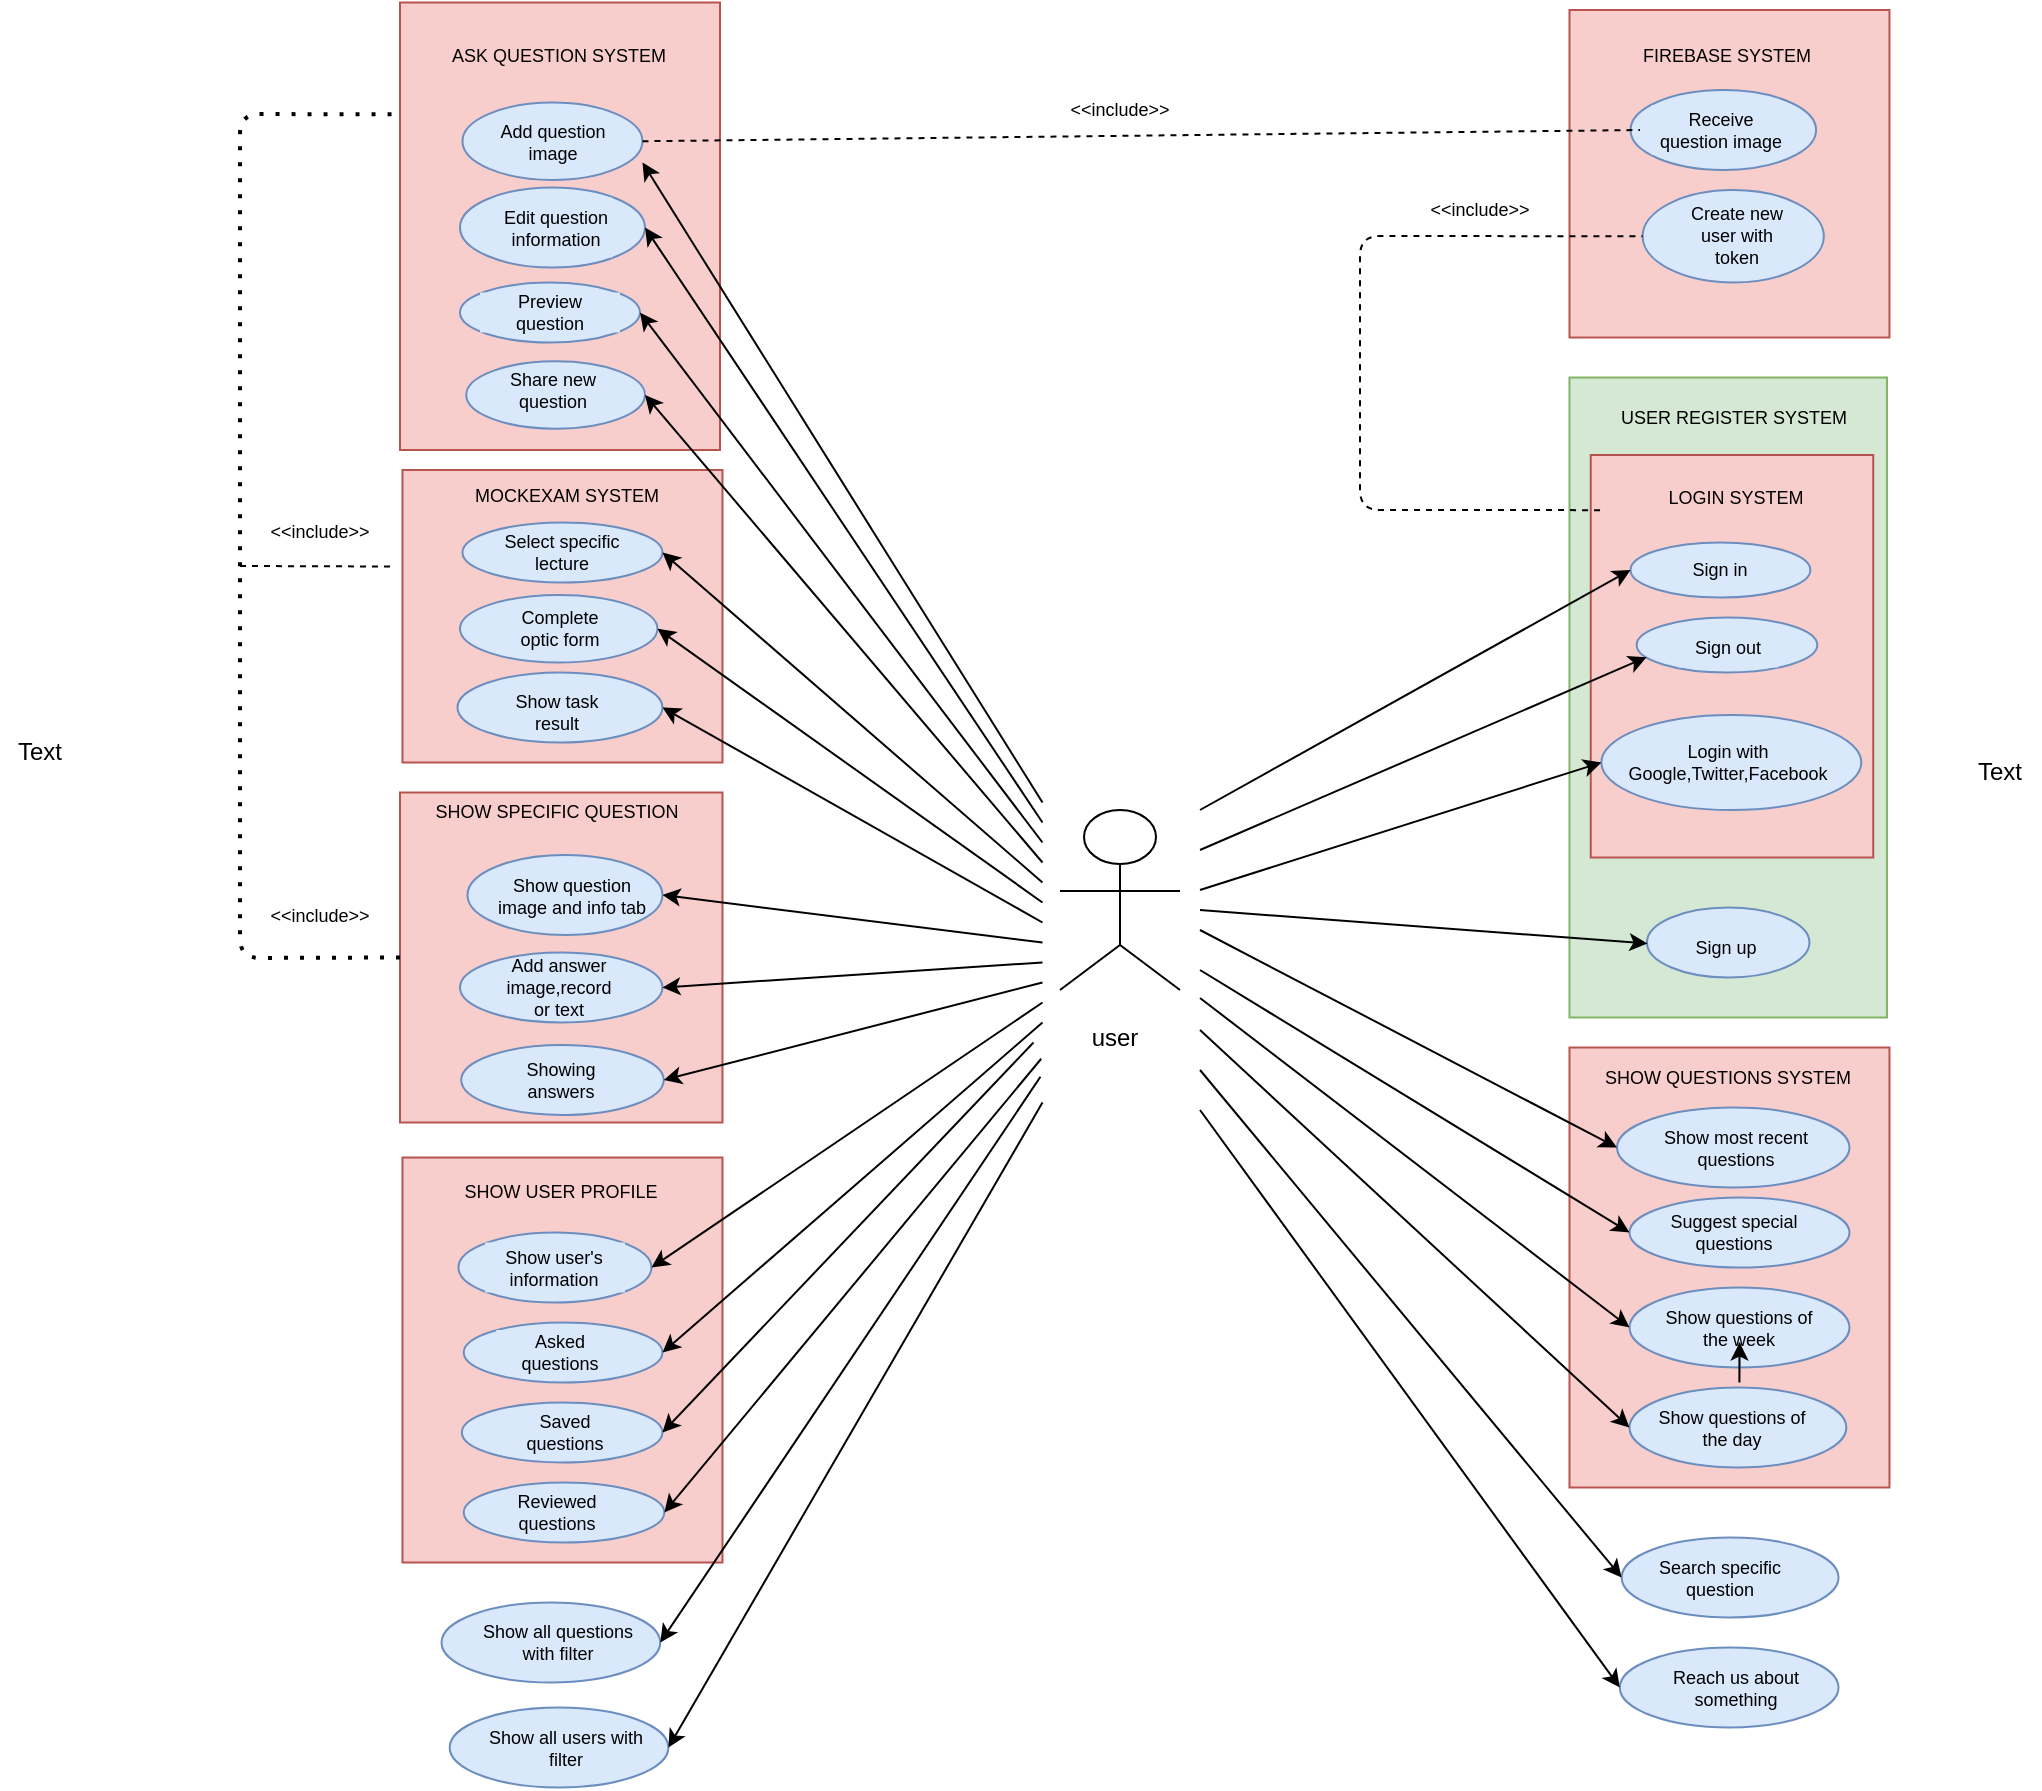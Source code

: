 <mxfile version="14.1.8" type="device"><diagram id="8t-0h7OIZWd22TzmjGs8" name="Sayfa -1"><mxGraphModel dx="6313" dy="3393" grid="1" gridSize="10" guides="1" tooltips="1" connect="1" arrows="1" fold="1" page="1" pageScale="1" pageWidth="827" pageHeight="1169" math="0" shadow="0"><root><mxCell id="0"/><mxCell id="1" parent="0"/><mxCell id="35KbprMMLcvmvTkc-8tc-83" value="" style="rounded=0;whiteSpace=wrap;html=1;fontSize=9;direction=south;fillColor=#f8cecc;strokeColor=#b85450;" parent="1" vertex="1"><mxGeometry x="584.74" y="80" width="159.99" height="163.75" as="geometry"/></mxCell><mxCell id="35KbprMMLcvmvTkc-8tc-82" value="" style="rounded=0;whiteSpace=wrap;html=1;fontSize=9;direction=south;fillColor=#f8cecc;strokeColor=#b85450;" parent="1" vertex="1"><mxGeometry x="1.24" y="653.75" width="160" height="202.5" as="geometry"/></mxCell><mxCell id="35KbprMMLcvmvTkc-8tc-81" value="" style="rounded=0;whiteSpace=wrap;html=1;fontSize=9;direction=south;fillColor=#f8cecc;strokeColor=#b85450;" parent="1" vertex="1"><mxGeometry y="471.25" width="161.24" height="165" as="geometry"/></mxCell><mxCell id="35KbprMMLcvmvTkc-8tc-79" value="" style="rounded=0;whiteSpace=wrap;html=1;fontSize=9;direction=south;fillColor=#f8cecc;strokeColor=#b85450;" parent="1" vertex="1"><mxGeometry x="1.24" y="310" width="160" height="146.25" as="geometry"/></mxCell><mxCell id="8I5MtQ7kjk4pvwJWnOBC-7" value="" style="rounded=0;whiteSpace=wrap;html=1;fontSize=9;direction=south;fillColor=#f8cecc;strokeColor=#b85450;" parent="1" vertex="1"><mxGeometry y="76.25" width="160" height="223.75" as="geometry"/></mxCell><mxCell id="8I5MtQ7kjk4pvwJWnOBC-2" value="" style="rounded=0;whiteSpace=wrap;html=1;direction=south;fontSize=9;fillColor=#f8cecc;strokeColor=#b85450;" parent="1" vertex="1"><mxGeometry x="584.74" y="598.75" width="160" height="220" as="geometry"/></mxCell><mxCell id="6iMUngf9rBSr_O74TPub-2" value="" style="rounded=0;whiteSpace=wrap;html=1;direction=south;fontSize=9;fillColor=#d5e8d4;strokeColor=#82b366;" parent="1" vertex="1"><mxGeometry x="584.73" y="263.75" width="158.75" height="320" as="geometry"/></mxCell><mxCell id="6iMUngf9rBSr_O74TPub-1" value="" style="rounded=0;whiteSpace=wrap;html=1;direction=south;fontSize=9;fillColor=#f8cecc;strokeColor=#b85450;" parent="1" vertex="1"><mxGeometry x="595.37" y="302.5" width="141.25" height="201.25" as="geometry"/></mxCell><mxCell id="2EgRd05OzlTW1gyIgZfp-5" value="" style="html=1;outlineConnect=0;whiteSpace=wrap;verticalLabelPosition=bottom;verticalAlign=top;align=center;shape=mxgraph.archimate3.actor;fillColor=#FFFFFF;fontSize=9;" parent="1" vertex="1"><mxGeometry x="330" y="480" width="60" height="90" as="geometry"/></mxCell><mxCell id="2EgRd05OzlTW1gyIgZfp-8" value="" style="ellipse;whiteSpace=wrap;html=1;fillColor=#dae8fc;strokeColor=#6c8ebf;fontSize=9;" parent="1" vertex="1"><mxGeometry x="31.24" y="126.25" width="90" height="38.75" as="geometry"/></mxCell><mxCell id="2EgRd05OzlTW1gyIgZfp-9" value="Add question image" style="text;html=1;fillColor=#dae8fc;align=center;verticalAlign=middle;whiteSpace=wrap;rounded=0;fontSize=9;" parent="1" vertex="1"><mxGeometry x="48.74" y="133.25" width="55" height="25" as="geometry"/></mxCell><mxCell id="F75Kk6LJNX_cKu0eb_Lc-1" value="" style="ellipse;whiteSpace=wrap;html=1;fillColor=#dae8fc;strokeColor=#6c8ebf;fontSize=9;" parent="1" vertex="1"><mxGeometry x="29.99" y="216.25" width="90" height="30" as="geometry"/></mxCell><mxCell id="F75Kk6LJNX_cKu0eb_Lc-3" value="" style="ellipse;whiteSpace=wrap;html=1;fillColor=#dae8fc;strokeColor=#6c8ebf;fontSize=9;" parent="1" vertex="1"><mxGeometry x="33.12" y="255.63" width="89.37" height="33.75" as="geometry"/></mxCell><mxCell id="F75Kk6LJNX_cKu0eb_Lc-4" value="Share new question" style="text;html=1;fillColor=#dae8fc;align=center;verticalAlign=middle;whiteSpace=wrap;rounded=0;fontSize=9;" parent="1" vertex="1"><mxGeometry x="40.62" y="263.75" width="70.62" height="12.5" as="geometry"/></mxCell><mxCell id="F75Kk6LJNX_cKu0eb_Lc-6" value="Preview question" style="text;html=1;fillColor=#dae8fc;align=center;verticalAlign=middle;whiteSpace=wrap;rounded=0;fontSize=9;" parent="1" vertex="1"><mxGeometry x="39.99" y="221.25" width="70" height="20" as="geometry"/></mxCell><mxCell id="F75Kk6LJNX_cKu0eb_Lc-16" value="&lt;font style=&quot;font-size: 9px;&quot;&gt;ASK QUESTION SYSTEM&lt;/font&gt;" style="text;html=1;strokeColor=none;fillColor=none;align=center;verticalAlign=middle;whiteSpace=wrap;rounded=0;fontSize=9;" parent="1" vertex="1"><mxGeometry x="11.87" y="92.5" width="135" height="20" as="geometry"/></mxCell><mxCell id="F75Kk6LJNX_cKu0eb_Lc-25" value="" style="ellipse;whiteSpace=wrap;html=1;fillColor=#dae8fc;strokeColor=#6c8ebf;fontSize=9;" parent="1" vertex="1"><mxGeometry x="615.25" y="346.25" width="89.94" height="27.5" as="geometry"/></mxCell><mxCell id="F75Kk6LJNX_cKu0eb_Lc-26" value="Sign in" style="text;html=1;align=center;verticalAlign=middle;whiteSpace=wrap;rounded=0;fillColor=#dae8fc;fontSize=9;" parent="1" vertex="1"><mxGeometry x="640.22" y="350" width="40" height="20" as="geometry"/></mxCell><mxCell id="F75Kk6LJNX_cKu0eb_Lc-27" value="" style="ellipse;whiteSpace=wrap;html=1;fillColor=#dae8fc;strokeColor=#6c8ebf;fontSize=9;" parent="1" vertex="1"><mxGeometry x="600.67" y="432.5" width="130" height="47.5" as="geometry"/></mxCell><mxCell id="F75Kk6LJNX_cKu0eb_Lc-28" value="&lt;font style=&quot;font-size: 9px;&quot;&gt;Login with Google,Twitter,Facebook&lt;/font&gt;" style="text;html=1;align=center;verticalAlign=middle;whiteSpace=wrap;rounded=0;fillColor=#dae8fc;fontSize=9;" parent="1" vertex="1"><mxGeometry x="634.12" y="446.25" width="60" height="20" as="geometry"/></mxCell><mxCell id="F75Kk6LJNX_cKu0eb_Lc-30" value="" style="ellipse;whiteSpace=wrap;html=1;strokeColor=#6c8ebf;fillColor=#dae8fc;fontSize=9;" parent="1" vertex="1"><mxGeometry x="618.32" y="383.75" width="90.32" height="27.5" as="geometry"/></mxCell><mxCell id="F75Kk6LJNX_cKu0eb_Lc-31" value="Sign out" style="text;html=1;align=center;verticalAlign=middle;whiteSpace=wrap;rounded=0;fillColor=#dae8fc;fontSize=9;" parent="1" vertex="1"><mxGeometry x="639.12" y="388.75" width="50" height="20" as="geometry"/></mxCell><mxCell id="F75Kk6LJNX_cKu0eb_Lc-33" value="&lt;font style=&quot;font-size: 9px;&quot;&gt;LOGIN SYSTEM&lt;/font&gt;" style="text;html=1;strokeColor=none;fillColor=none;align=center;verticalAlign=middle;whiteSpace=wrap;rounded=0;fontSize=9;" parent="1" vertex="1"><mxGeometry x="617.86" y="313.75" width="100" height="20" as="geometry"/></mxCell><mxCell id="F75Kk6LJNX_cKu0eb_Lc-34" value="" style="ellipse;whiteSpace=wrap;html=1;strokeColor=#6c8ebf;fillColor=#dae8fc;fontSize=9;" parent="1" vertex="1"><mxGeometry x="623.48" y="528.75" width="81.25" height="35" as="geometry"/></mxCell><mxCell id="F75Kk6LJNX_cKu0eb_Lc-35" value="Sign up" style="text;html=1;align=center;verticalAlign=middle;whiteSpace=wrap;rounded=0;fillColor=#dae8fc;fontSize=9;" parent="1" vertex="1"><mxGeometry x="638.48" y="538.75" width="50" height="20" as="geometry"/></mxCell><mxCell id="F75Kk6LJNX_cKu0eb_Lc-42" value="&lt;font style=&quot;font-size: 9px;&quot;&gt;USER REGISTER SYSTEM&lt;/font&gt;" style="text;html=1;strokeColor=none;fillColor=none;align=center;verticalAlign=middle;whiteSpace=wrap;rounded=0;fontSize=9;" parent="1" vertex="1"><mxGeometry x="599.73" y="273.75" width="133.75" height="20" as="geometry"/></mxCell><mxCell id="F75Kk6LJNX_cKu0eb_Lc-43" value="" style="ellipse;whiteSpace=wrap;html=1;fillColor=#dae8fc;strokeColor=#6c8ebf;fontSize=9;" parent="1" vertex="1"><mxGeometry x="608.49" y="628.75" width="116.25" height="40" as="geometry"/></mxCell><mxCell id="F75Kk6LJNX_cKu0eb_Lc-44" value="" style="ellipse;whiteSpace=wrap;html=1;fillColor=#dae8fc;strokeColor=#6c8ebf;fontSize=9;" parent="1" vertex="1"><mxGeometry x="614.74" y="768.75" width="108.44" height="40" as="geometry"/></mxCell><mxCell id="F75Kk6LJNX_cKu0eb_Lc-45" value="" style="ellipse;whiteSpace=wrap;html=1;fillColor=#dae8fc;strokeColor=#6c8ebf;fontSize=9;" parent="1" vertex="1"><mxGeometry x="614.74" y="673.75" width="110" height="35" as="geometry"/></mxCell><mxCell id="F75Kk6LJNX_cKu0eb_Lc-46" value="&lt;font style=&quot;font-size: 9px;&quot;&gt;Show most recent questions&lt;/font&gt;" style="text;html=1;align=center;verticalAlign=middle;whiteSpace=wrap;rounded=0;fillColor=#dae8fc;fontSize=9;" parent="1" vertex="1"><mxGeometry x="627.86" y="638.75" width="80" height="20" as="geometry"/></mxCell><mxCell id="F75Kk6LJNX_cKu0eb_Lc-47" value="&lt;font style=&quot;font-size: 9px;&quot;&gt;Suggest special questions&lt;/font&gt;" style="text;html=1;align=center;verticalAlign=middle;whiteSpace=wrap;rounded=0;fillColor=#dae8fc;fontSize=9;" parent="1" vertex="1"><mxGeometry x="633.96" y="681.25" width="65.77" height="20" as="geometry"/></mxCell><mxCell id="F75Kk6LJNX_cKu0eb_Lc-48" value="&lt;font style=&quot;font-size: 9px;&quot;&gt;Show questions of the day&lt;/font&gt;" style="text;html=1;align=center;verticalAlign=middle;whiteSpace=wrap;rounded=0;fillColor=#dae8fc;fontSize=9;" parent="1" vertex="1"><mxGeometry x="624.12" y="778.75" width="83.75" height="20" as="geometry"/></mxCell><mxCell id="F75Kk6LJNX_cKu0eb_Lc-50" value="" style="ellipse;whiteSpace=wrap;html=1;fillColor=#dae8fc;strokeColor=#6c8ebf;fontSize=9;" parent="1" vertex="1"><mxGeometry x="29.99" y="168.75" width="92.5" height="40" as="geometry"/></mxCell><mxCell id="F75Kk6LJNX_cKu0eb_Lc-67" value="" style="ellipse;whiteSpace=wrap;html=1;fillColor=#dae8fc;strokeColor=#6c8ebf;fontSize=9;" parent="1" vertex="1"><mxGeometry x="610.82" y="843.75" width="108.45" height="40" as="geometry"/></mxCell><mxCell id="F75Kk6LJNX_cKu0eb_Lc-68" value="Search specific question" style="text;html=1;strokeColor=none;fillColor=none;align=center;verticalAlign=middle;whiteSpace=wrap;rounded=0;fontSize=9;" parent="1" vertex="1"><mxGeometry x="615.19" y="853.75" width="90" height="20" as="geometry"/></mxCell><mxCell id="F75Kk6LJNX_cKu0eb_Lc-77" value="&lt;font style=&quot;font-size: 9px;&quot;&gt;Edit question information&lt;/font&gt;" style="text;html=1;fillColor=#dae8fc;align=center;verticalAlign=middle;whiteSpace=wrap;rounded=0;fontSize=9;" parent="1" vertex="1"><mxGeometry x="48.74" y="173.75" width="57.5" height="30" as="geometry"/></mxCell><mxCell id="6iMUngf9rBSr_O74TPub-3" value="" style="ellipse;whiteSpace=wrap;html=1;fillColor=#dae8fc;strokeColor=#6c8ebf;fontSize=9;" parent="1" vertex="1"><mxGeometry x="614.74" y="718.75" width="110" height="40" as="geometry"/></mxCell><mxCell id="6iMUngf9rBSr_O74TPub-4" value="&lt;font style=&quot;font-size: 9px;&quot;&gt;Show questions of the week&lt;/font&gt;" style="text;html=1;align=center;verticalAlign=middle;whiteSpace=wrap;rounded=0;fillColor=#dae8fc;fontSize=9;" parent="1" vertex="1"><mxGeometry x="629.05" y="731.25" width="81.36" height="15" as="geometry"/></mxCell><mxCell id="8I5MtQ7kjk4pvwJWnOBC-1" value="SHOW QUESTIONS SYSTEM" style="text;html=1;strokeColor=none;fillColor=none;align=center;verticalAlign=middle;whiteSpace=wrap;rounded=0;fontSize=9;" parent="1" vertex="1"><mxGeometry x="594.12" y="603.75" width="140" height="20" as="geometry"/></mxCell><mxCell id="8I5MtQ7kjk4pvwJWnOBC-4" value="" style="ellipse;whiteSpace=wrap;html=1;fillColor=#dae8fc;strokeColor=#6c8ebf;fontSize=9;" parent="1" vertex="1"><mxGeometry x="609.89" y="898.75" width="109.38" height="40" as="geometry"/></mxCell><mxCell id="8I5MtQ7kjk4pvwJWnOBC-5" value="Reach us about something" style="text;html=1;strokeColor=none;fillColor=none;align=center;verticalAlign=middle;whiteSpace=wrap;rounded=0;fontSize=9;" parent="1" vertex="1"><mxGeometry x="623.01" y="908.75" width="90" height="20" as="geometry"/></mxCell><mxCell id="8I5MtQ7kjk4pvwJWnOBC-8" value="" style="ellipse;whiteSpace=wrap;html=1;fillColor=#dae8fc;strokeColor=#6c8ebf;fontSize=9;" parent="1" vertex="1"><mxGeometry x="31.24" y="336.25" width="100" height="30" as="geometry"/></mxCell><mxCell id="8I5MtQ7kjk4pvwJWnOBC-9" value="Select specific lecture" style="text;html=1;fillColor=#dae8fc;align=center;verticalAlign=middle;whiteSpace=wrap;rounded=0;fontSize=9;" parent="1" vertex="1"><mxGeometry x="47.49" y="341.25" width="67.5" height="20" as="geometry"/></mxCell><mxCell id="8I5MtQ7kjk4pvwJWnOBC-10" value="" style="ellipse;whiteSpace=wrap;html=1;fillColor=#dae8fc;strokeColor=#6c8ebf;fontSize=9;" parent="1" vertex="1"><mxGeometry x="28.74" y="411.25" width="102.5" height="35" as="geometry"/></mxCell><mxCell id="8I5MtQ7kjk4pvwJWnOBC-13" value="Show task result" style="text;html=1;fillColor=#dae8fc;align=center;verticalAlign=middle;whiteSpace=wrap;rounded=0;fontSize=9;" parent="1" vertex="1"><mxGeometry x="51.24" y="421.25" width="55" height="20" as="geometry"/></mxCell><mxCell id="8I5MtQ7kjk4pvwJWnOBC-14" value="&lt;font style=&quot;font-size: 9px&quot;&gt;MOCKEXAM SYSTEM&lt;/font&gt;" style="text;html=1;strokeColor=none;fillColor=none;align=center;verticalAlign=middle;whiteSpace=wrap;rounded=0;fontSize=9;" parent="1" vertex="1"><mxGeometry x="16.24" y="312.5" width="135" height="20" as="geometry"/></mxCell><mxCell id="8I5MtQ7kjk4pvwJWnOBC-15" value="" style="ellipse;whiteSpace=wrap;html=1;fillColor=#dae8fc;strokeColor=#6c8ebf;fontSize=9;" parent="1" vertex="1"><mxGeometry x="29.99" y="372.5" width="98.75" height="33.75" as="geometry"/></mxCell><mxCell id="8I5MtQ7kjk4pvwJWnOBC-16" value="&lt;font style=&quot;font-size: 9px;&quot;&gt;Complete optic form&lt;/font&gt;" style="text;html=1;fillColor=#dae8fc;align=center;verticalAlign=middle;whiteSpace=wrap;rounded=0;fontSize=9;" parent="1" vertex="1"><mxGeometry x="51.87" y="376.25" width="55.62" height="26.25" as="geometry"/></mxCell><mxCell id="8I5MtQ7kjk4pvwJWnOBC-18" value="" style="ellipse;whiteSpace=wrap;html=1;fillColor=#dae8fc;strokeColor=#6c8ebf;fontSize=9;" parent="1" vertex="1"><mxGeometry x="33.74" y="502.5" width="97.5" height="40" as="geometry"/></mxCell><mxCell id="8I5MtQ7kjk4pvwJWnOBC-19" value="Show question image and info tab" style="text;html=1;fillColor=#dae8fc;align=center;verticalAlign=middle;whiteSpace=wrap;rounded=0;fontSize=9;" parent="1" vertex="1"><mxGeometry x="47.49" y="517.5" width="77.5" height="10" as="geometry"/></mxCell><mxCell id="8I5MtQ7kjk4pvwJWnOBC-20" value="" style="ellipse;whiteSpace=wrap;html=1;fillColor=#dae8fc;strokeColor=#6c8ebf;fontSize=9;" parent="1" vertex="1"><mxGeometry x="30.62" y="597.5" width="101.25" height="35" as="geometry"/></mxCell><mxCell id="8I5MtQ7kjk4pvwJWnOBC-23" value="Showing answers" style="text;html=1;fillColor=#dae8fc;align=center;verticalAlign=middle;whiteSpace=wrap;rounded=0;fontSize=9;" parent="1" vertex="1"><mxGeometry x="52.5" y="605" width="55" height="20" as="geometry"/></mxCell><mxCell id="8I5MtQ7kjk4pvwJWnOBC-24" value="&lt;font style=&quot;font-size: 9px&quot;&gt;SHOW SPECIFIC QUESTION&lt;/font&gt;" style="text;html=1;strokeColor=none;fillColor=none;align=center;verticalAlign=middle;whiteSpace=wrap;rounded=0;fontSize=9;" parent="1" vertex="1"><mxGeometry x="6.24" y="471.25" width="145" height="20" as="geometry"/></mxCell><mxCell id="8I5MtQ7kjk4pvwJWnOBC-25" value="" style="ellipse;whiteSpace=wrap;html=1;fillColor=#dae8fc;strokeColor=#6c8ebf;fontSize=9;" parent="1" vertex="1"><mxGeometry x="29.99" y="551.25" width="101.25" height="35" as="geometry"/></mxCell><mxCell id="8I5MtQ7kjk4pvwJWnOBC-26" value="&lt;font style=&quot;font-size: 9px;&quot;&gt;Add answer image,record or text&lt;/font&gt;" style="text;html=1;fillColor=#dae8fc;align=center;verticalAlign=middle;whiteSpace=wrap;rounded=0;fontSize=9;" parent="1" vertex="1"><mxGeometry x="48.12" y="556.25" width="63.12" height="25" as="geometry"/></mxCell><mxCell id="8I5MtQ7kjk4pvwJWnOBC-27" value="" style="ellipse;whiteSpace=wrap;html=1;fillColor=#dae8fc;strokeColor=#6c8ebf;fontSize=9;" parent="1" vertex="1"><mxGeometry x="20.76" y="876.25" width="109.38" height="40" as="geometry"/></mxCell><mxCell id="8I5MtQ7kjk4pvwJWnOBC-28" value="Show all questions with filter" style="text;html=1;strokeColor=none;fillColor=none;align=center;verticalAlign=middle;whiteSpace=wrap;rounded=0;fontSize=9;" parent="1" vertex="1"><mxGeometry x="33.88" y="886.25" width="90" height="20" as="geometry"/></mxCell><mxCell id="8I5MtQ7kjk4pvwJWnOBC-29" value="" style="ellipse;whiteSpace=wrap;html=1;fillColor=#dae8fc;strokeColor=#6c8ebf;fontSize=9;" parent="1" vertex="1"><mxGeometry x="24.83" y="928.75" width="109.38" height="40" as="geometry"/></mxCell><mxCell id="8I5MtQ7kjk4pvwJWnOBC-30" value="Show all users with filter" style="text;html=1;strokeColor=none;fillColor=none;align=center;verticalAlign=middle;whiteSpace=wrap;rounded=0;fontSize=9;" parent="1" vertex="1"><mxGeometry x="37.95" y="938.75" width="90" height="20" as="geometry"/></mxCell><mxCell id="8I5MtQ7kjk4pvwJWnOBC-32" value="" style="ellipse;whiteSpace=wrap;html=1;fillColor=#dae8fc;strokeColor=#6c8ebf;fontSize=9;" parent="1" vertex="1"><mxGeometry x="29.24" y="691.25" width="96.5" height="35" as="geometry"/></mxCell><mxCell id="8I5MtQ7kjk4pvwJWnOBC-33" value="Show user's information" style="text;html=1;fillColor=#dae8fc;align=center;verticalAlign=middle;whiteSpace=wrap;rounded=0;fontSize=9;" parent="1" vertex="1"><mxGeometry x="42.49" y="696.25" width="70" height="25" as="geometry"/></mxCell><mxCell id="8I5MtQ7kjk4pvwJWnOBC-34" value="" style="ellipse;whiteSpace=wrap;html=1;fillColor=#dae8fc;strokeColor=#6c8ebf;fontSize=9;" parent="1" vertex="1"><mxGeometry x="30.93" y="776.25" width="100.31" height="30" as="geometry"/></mxCell><mxCell id="8I5MtQ7kjk4pvwJWnOBC-35" value="Saved questions" style="text;html=1;fillColor=#dae8fc;align=center;verticalAlign=middle;whiteSpace=wrap;rounded=0;fontSize=9;" parent="1" vertex="1"><mxGeometry x="54.99" y="781.25" width="55" height="20" as="geometry"/></mxCell><mxCell id="8I5MtQ7kjk4pvwJWnOBC-36" value="&lt;font style=&quot;font-size: 9px&quot;&gt;SHOW USER PROFILE&lt;/font&gt;" style="text;html=1;strokeColor=none;fillColor=none;align=center;verticalAlign=middle;whiteSpace=wrap;rounded=0;fontSize=9;" parent="1" vertex="1"><mxGeometry x="8.12" y="661.25" width="145" height="20" as="geometry"/></mxCell><mxCell id="8I5MtQ7kjk4pvwJWnOBC-37" value="" style="ellipse;whiteSpace=wrap;html=1;fillColor=#dae8fc;strokeColor=#6c8ebf;fontSize=9;" parent="1" vertex="1"><mxGeometry x="31.86" y="736.25" width="99.38" height="30" as="geometry"/></mxCell><mxCell id="8I5MtQ7kjk4pvwJWnOBC-38" value="&lt;font style=&quot;font-size: 9px;&quot;&gt;Asked questions&lt;/font&gt;" style="text;html=1;fillColor=#dae8fc;align=center;verticalAlign=middle;whiteSpace=wrap;rounded=0;fontSize=9;" parent="1" vertex="1"><mxGeometry x="48.11" y="740" width="64.37" height="21.25" as="geometry"/></mxCell><mxCell id="8I5MtQ7kjk4pvwJWnOBC-39" value="" style="ellipse;whiteSpace=wrap;html=1;fillColor=#dae8fc;strokeColor=#6c8ebf;fontSize=9;" parent="1" vertex="1"><mxGeometry x="31.86" y="816.25" width="100.31" height="30" as="geometry"/></mxCell><mxCell id="8I5MtQ7kjk4pvwJWnOBC-40" value="Reviewed questions" style="text;html=1;fillColor=#dae8fc;align=center;verticalAlign=middle;whiteSpace=wrap;rounded=0;fontSize=9;" parent="1" vertex="1"><mxGeometry x="51.24" y="821.25" width="55" height="20" as="geometry"/></mxCell><mxCell id="35KbprMMLcvmvTkc-8tc-19" value="" style="ellipse;whiteSpace=wrap;html=1;fillColor=#dae8fc;strokeColor=#6c8ebf;fontSize=9;" parent="1" vertex="1"><mxGeometry x="621.31" y="170" width="90.61" height="46.25" as="geometry"/></mxCell><mxCell id="35KbprMMLcvmvTkc-8tc-20" value="Create new user with token" style="text;html=1;fillColor=#dae8fc;align=center;verticalAlign=middle;whiteSpace=wrap;rounded=0;fontSize=9;" parent="1" vertex="1"><mxGeometry x="641.46" y="181.25" width="55" height="23.75" as="geometry"/></mxCell><mxCell id="35KbprMMLcvmvTkc-8tc-21" value="&lt;font style=&quot;font-size: 9px;&quot;&gt;FIREBASE SYSTEM&lt;/font&gt;" style="text;html=1;strokeColor=none;fillColor=none;align=center;verticalAlign=middle;whiteSpace=wrap;rounded=0;fontSize=9;" parent="1" vertex="1"><mxGeometry x="595.67" y="92.5" width="135" height="20" as="geometry"/></mxCell><mxCell id="35KbprMMLcvmvTkc-8tc-66" value="" style="ellipse;whiteSpace=wrap;html=1;fillColor=#dae8fc;strokeColor=#6c8ebf;fontSize=9;" parent="1" vertex="1"><mxGeometry x="615.25" y="120" width="92.8" height="40" as="geometry"/></mxCell><mxCell id="35KbprMMLcvmvTkc-8tc-67" value="Receive question image" style="text;html=1;fillColor=#dae8fc;align=center;verticalAlign=middle;whiteSpace=wrap;rounded=0;fontSize=9;" parent="1" vertex="1"><mxGeometry x="625.75" y="127.5" width="68.95" height="25" as="geometry"/></mxCell><mxCell id="35KbprMMLcvmvTkc-8tc-84" style="edgeStyle=orthogonalEdgeStyle;rounded=0;orthogonalLoop=1;jettySize=auto;html=1;exitX=0.5;exitY=1;exitDx=0;exitDy=0;fontSize=9;" parent="1" source="6iMUngf9rBSr_O74TPub-4" target="6iMUngf9rBSr_O74TPub-4" edge="1"><mxGeometry relative="1" as="geometry"/></mxCell><mxCell id="35KbprMMLcvmvTkc-8tc-85" value="" style="endArrow=classic;html=1;fontSize=9;" parent="1" edge="1"><mxGeometry width="50" height="50" relative="1" as="geometry"><mxPoint x="400" y="530" as="sourcePoint"/><mxPoint x="623.73" y="546.75" as="targetPoint"/></mxGeometry></mxCell><mxCell id="35KbprMMLcvmvTkc-8tc-86" value="" style="endArrow=classic;html=1;fontSize=9;entryX=0;entryY=0.5;entryDx=0;entryDy=0;" parent="1" target="F75Kk6LJNX_cKu0eb_Lc-27" edge="1"><mxGeometry width="50" height="50" relative="1" as="geometry"><mxPoint x="400" y="520" as="sourcePoint"/><mxPoint x="633.48" y="556.25" as="targetPoint"/></mxGeometry></mxCell><mxCell id="35KbprMMLcvmvTkc-8tc-87" value="" style="endArrow=classic;html=1;fontSize=9;entryX=0.055;entryY=0.721;entryDx=0;entryDy=0;entryPerimeter=0;" parent="1" target="F75Kk6LJNX_cKu0eb_Lc-30" edge="1"><mxGeometry width="50" height="50" relative="1" as="geometry"><mxPoint x="400" y="500" as="sourcePoint"/><mxPoint x="524.73" y="443.75" as="targetPoint"/></mxGeometry></mxCell><mxCell id="35KbprMMLcvmvTkc-8tc-90" value="" style="endArrow=classic;html=1;fontSize=9;entryX=0;entryY=0.5;entryDx=0;entryDy=0;" parent="1" target="F75Kk6LJNX_cKu0eb_Lc-25" edge="1"><mxGeometry width="50" height="50" relative="1" as="geometry"><mxPoint x="400" y="480" as="sourcePoint"/><mxPoint x="633.288" y="413.577" as="targetPoint"/></mxGeometry></mxCell><mxCell id="35KbprMMLcvmvTkc-8tc-91" value="" style="endArrow=classic;html=1;fontSize=9;entryX=0;entryY=0.5;entryDx=0;entryDy=0;" parent="1" target="F75Kk6LJNX_cKu0eb_Lc-43" edge="1"><mxGeometry width="50" height="50" relative="1" as="geometry"><mxPoint x="400" y="540" as="sourcePoint"/><mxPoint x="633.73" y="556.75" as="targetPoint"/></mxGeometry></mxCell><mxCell id="35KbprMMLcvmvTkc-8tc-92" value="" style="endArrow=classic;html=1;fontSize=9;entryX=0;entryY=0.5;entryDx=0;entryDy=0;" parent="1" target="F75Kk6LJNX_cKu0eb_Lc-45" edge="1"><mxGeometry width="50" height="50" relative="1" as="geometry"><mxPoint x="400" y="560" as="sourcePoint"/><mxPoint x="618.49" y="658.75" as="targetPoint"/></mxGeometry></mxCell><mxCell id="35KbprMMLcvmvTkc-8tc-93" value="" style="endArrow=classic;html=1;fontSize=9;entryX=0;entryY=0.5;entryDx=0;entryDy=0;" parent="1" target="6iMUngf9rBSr_O74TPub-3" edge="1"><mxGeometry width="50" height="50" relative="1" as="geometry"><mxPoint x="400" y="574" as="sourcePoint"/><mxPoint x="624.74" y="701.25" as="targetPoint"/></mxGeometry></mxCell><mxCell id="35KbprMMLcvmvTkc-8tc-94" value="" style="endArrow=classic;html=1;fontSize=9;entryX=0;entryY=0.5;entryDx=0;entryDy=0;" parent="1" target="F75Kk6LJNX_cKu0eb_Lc-44" edge="1"><mxGeometry width="50" height="50" relative="1" as="geometry"><mxPoint x="400" y="590" as="sourcePoint"/><mxPoint x="624.74" y="748.75" as="targetPoint"/></mxGeometry></mxCell><mxCell id="35KbprMMLcvmvTkc-8tc-95" value="" style="endArrow=classic;html=1;fontSize=9;entryX=0;entryY=0.5;entryDx=0;entryDy=0;" parent="1" target="F75Kk6LJNX_cKu0eb_Lc-67" edge="1"><mxGeometry width="50" height="50" relative="1" as="geometry"><mxPoint x="400" y="610" as="sourcePoint"/><mxPoint x="624.74" y="798.75" as="targetPoint"/></mxGeometry></mxCell><mxCell id="35KbprMMLcvmvTkc-8tc-96" value="" style="endArrow=classic;html=1;fontSize=9;entryX=0;entryY=0.5;entryDx=0;entryDy=0;" parent="1" target="8I5MtQ7kjk4pvwJWnOBC-4" edge="1"><mxGeometry width="50" height="50" relative="1" as="geometry"><mxPoint x="400" y="630" as="sourcePoint"/><mxPoint x="620.82" y="873.75" as="targetPoint"/></mxGeometry></mxCell><mxCell id="35KbprMMLcvmvTkc-8tc-97" value="" style="endArrow=classic;html=1;fontSize=9;entryX=1;entryY=0.5;entryDx=0;entryDy=0;" parent="1" target="8I5MtQ7kjk4pvwJWnOBC-29" edge="1"><mxGeometry width="50" height="50" relative="1" as="geometry"><mxPoint x="321.24" y="626.25" as="sourcePoint"/><mxPoint x="556.4" y="951.25" as="targetPoint"/></mxGeometry></mxCell><mxCell id="35KbprMMLcvmvTkc-8tc-98" value="" style="endArrow=classic;html=1;fontSize=9;entryX=1;entryY=0.5;entryDx=0;entryDy=0;exitX=0.101;exitY=1.054;exitDx=0;exitDy=0;exitPerimeter=0;" parent="1" target="8I5MtQ7kjk4pvwJWnOBC-27" edge="1"><mxGeometry width="50" height="50" relative="1" as="geometry"><mxPoint x="320.225" y="613.378" as="sourcePoint"/><mxPoint x="144.21" y="958.75" as="targetPoint"/></mxGeometry></mxCell><mxCell id="35KbprMMLcvmvTkc-8tc-99" value="" style="endArrow=classic;html=1;fontSize=9;entryX=1;entryY=0.5;entryDx=0;entryDy=0;exitX=0.112;exitY=0.5;exitDx=0;exitDy=0;exitPerimeter=0;" parent="1" target="8I5MtQ7kjk4pvwJWnOBC-39" edge="1"><mxGeometry width="50" height="50" relative="1" as="geometry"><mxPoint x="320.604" y="604.375" as="sourcePoint"/><mxPoint x="140.14" y="906.25" as="targetPoint"/></mxGeometry></mxCell><mxCell id="35KbprMMLcvmvTkc-8tc-100" value="" style="endArrow=classic;html=1;fontSize=9;entryX=1;entryY=0.5;entryDx=0;entryDy=0;exitX=0;exitY=0;exitDx=0;exitDy=0;" parent="1" target="8I5MtQ7kjk4pvwJWnOBC-34" edge="1"><mxGeometry width="50" height="50" relative="1" as="geometry"><mxPoint x="316.74" y="596.25" as="sourcePoint"/><mxPoint x="142.17" y="841.25" as="targetPoint"/></mxGeometry></mxCell><mxCell id="35KbprMMLcvmvTkc-8tc-101" value="" style="endArrow=classic;html=1;fontSize=9;entryX=1;entryY=0.5;entryDx=0;entryDy=0;" parent="1" target="8I5MtQ7kjk4pvwJWnOBC-37" edge="1"><mxGeometry width="50" height="50" relative="1" as="geometry"><mxPoint x="321.24" y="586.25" as="sourcePoint"/><mxPoint x="141.24" y="801.25" as="targetPoint"/></mxGeometry></mxCell><mxCell id="35KbprMMLcvmvTkc-8tc-102" value="" style="endArrow=classic;html=1;fontSize=9;entryX=1;entryY=0.5;entryDx=0;entryDy=0;" parent="1" target="8I5MtQ7kjk4pvwJWnOBC-32" edge="1"><mxGeometry width="50" height="50" relative="1" as="geometry"><mxPoint x="321.24" y="576.25" as="sourcePoint"/><mxPoint x="141.24" y="761.25" as="targetPoint"/></mxGeometry></mxCell><mxCell id="35KbprMMLcvmvTkc-8tc-103" value="" style="endArrow=classic;html=1;fontSize=9;entryX=1;entryY=0.5;entryDx=0;entryDy=0;" parent="1" target="8I5MtQ7kjk4pvwJWnOBC-20" edge="1"><mxGeometry width="50" height="50" relative="1" as="geometry"><mxPoint x="321.24" y="566.25" as="sourcePoint"/><mxPoint x="135.74" y="718.75" as="targetPoint"/></mxGeometry></mxCell><mxCell id="35KbprMMLcvmvTkc-8tc-104" value="" style="endArrow=classic;html=1;fontSize=9;entryX=1;entryY=0.5;entryDx=0;entryDy=0;" parent="1" target="8I5MtQ7kjk4pvwJWnOBC-25" edge="1"><mxGeometry width="50" height="50" relative="1" as="geometry"><mxPoint x="321.24" y="556.25" as="sourcePoint"/><mxPoint x="141.87" y="625.0" as="targetPoint"/></mxGeometry></mxCell><mxCell id="35KbprMMLcvmvTkc-8tc-105" value="" style="endArrow=classic;html=1;fontSize=9;entryX=1;entryY=0.5;entryDx=0;entryDy=0;" parent="1" target="8I5MtQ7kjk4pvwJWnOBC-18" edge="1"><mxGeometry width="50" height="50" relative="1" as="geometry"><mxPoint x="321.24" y="546.25" as="sourcePoint"/><mxPoint x="141.24" y="578.75" as="targetPoint"/></mxGeometry></mxCell><mxCell id="35KbprMMLcvmvTkc-8tc-106" value="" style="endArrow=classic;html=1;fontSize=9;entryX=1;entryY=0.5;entryDx=0;entryDy=0;" parent="1" target="8I5MtQ7kjk4pvwJWnOBC-10" edge="1"><mxGeometry width="50" height="50" relative="1" as="geometry"><mxPoint x="321.24" y="536.25" as="sourcePoint"/><mxPoint x="141.24" y="532.5" as="targetPoint"/></mxGeometry></mxCell><mxCell id="35KbprMMLcvmvTkc-8tc-107" value="" style="endArrow=classic;html=1;fontSize=9;entryX=1;entryY=0.5;entryDx=0;entryDy=0;" parent="1" target="8I5MtQ7kjk4pvwJWnOBC-15" edge="1"><mxGeometry width="50" height="50" relative="1" as="geometry"><mxPoint x="321.24" y="526.25" as="sourcePoint"/><mxPoint x="141.24" y="438.75" as="targetPoint"/></mxGeometry></mxCell><mxCell id="35KbprMMLcvmvTkc-8tc-108" value="" style="endArrow=classic;html=1;fontSize=9;entryX=1;entryY=0.5;entryDx=0;entryDy=0;" parent="1" target="8I5MtQ7kjk4pvwJWnOBC-8" edge="1"><mxGeometry width="50" height="50" relative="1" as="geometry"><mxPoint x="321.24" y="516.25" as="sourcePoint"/><mxPoint x="138.74" y="399.375" as="targetPoint"/></mxGeometry></mxCell><mxCell id="35KbprMMLcvmvTkc-8tc-109" value="&lt;font style=&quot;font-size: 12px;&quot;&gt;user&lt;/font&gt;" style="text;html=1;strokeColor=none;fillColor=none;align=center;verticalAlign=middle;whiteSpace=wrap;rounded=0;fontSize=12;" parent="1" vertex="1"><mxGeometry x="325" y="580" width="65" height="27.5" as="geometry"/></mxCell><mxCell id="35KbprMMLcvmvTkc-8tc-110" value="" style="endArrow=classic;html=1;fontSize=9;entryX=1;entryY=0.5;entryDx=0;entryDy=0;" parent="1" target="F75Kk6LJNX_cKu0eb_Lc-3" edge="1"><mxGeometry width="50" height="50" relative="1" as="geometry"><mxPoint x="321.24" y="506.25" as="sourcePoint"/><mxPoint x="141.24" y="361.25" as="targetPoint"/></mxGeometry></mxCell><mxCell id="35KbprMMLcvmvTkc-8tc-111" value="" style="endArrow=classic;html=1;fontSize=9;entryX=1;entryY=0.5;entryDx=0;entryDy=0;" parent="1" target="F75Kk6LJNX_cKu0eb_Lc-1" edge="1"><mxGeometry width="50" height="50" relative="1" as="geometry"><mxPoint x="321.24" y="496.25" as="sourcePoint"/><mxPoint x="132.49" y="282.505" as="targetPoint"/></mxGeometry></mxCell><mxCell id="35KbprMMLcvmvTkc-8tc-112" value="" style="endArrow=classic;html=1;fontSize=9;entryX=1;entryY=0.5;entryDx=0;entryDy=0;" parent="1" target="F75Kk6LJNX_cKu0eb_Lc-50" edge="1"><mxGeometry width="50" height="50" relative="1" as="geometry"><mxPoint x="321.24" y="486.25" as="sourcePoint"/><mxPoint x="129.99" y="241.25" as="targetPoint"/></mxGeometry></mxCell><mxCell id="35KbprMMLcvmvTkc-8tc-113" value="" style="endArrow=classic;html=1;fontSize=9;entryX=1;entryY=0.774;entryDx=0;entryDy=0;entryPerimeter=0;" parent="1" target="2EgRd05OzlTW1gyIgZfp-8" edge="1"><mxGeometry width="50" height="50" relative="1" as="geometry"><mxPoint x="321.24" y="476.25" as="sourcePoint"/><mxPoint x="132.49" y="198.75" as="targetPoint"/></mxGeometry></mxCell><mxCell id="35KbprMMLcvmvTkc-8tc-117" value="" style="endArrow=none;dashed=1;html=1;fontSize=9;exitX=1;exitY=0.5;exitDx=0;exitDy=0;" parent="1" source="2EgRd05OzlTW1gyIgZfp-8" edge="1"><mxGeometry width="50" height="50" relative="1" as="geometry"><mxPoint x="340" y="380" as="sourcePoint"/><mxPoint x="620" y="140" as="targetPoint"/></mxGeometry></mxCell><mxCell id="35KbprMMLcvmvTkc-8tc-118" value="" style="endArrow=none;dashed=1;html=1;fontSize=9;entryX=0;entryY=0.5;entryDx=0;entryDy=0;exitX=0.137;exitY=0.967;exitDx=0;exitDy=0;exitPerimeter=0;" parent="1" source="6iMUngf9rBSr_O74TPub-1" target="35KbprMMLcvmvTkc-8tc-19" edge="1"><mxGeometry width="50" height="50" relative="1" as="geometry"><mxPoint x="480" y="350" as="sourcePoint"/><mxPoint x="390" y="330" as="targetPoint"/><Array as="points"><mxPoint x="480" y="330"/><mxPoint x="480" y="193"/></Array></mxGeometry></mxCell><mxCell id="35KbprMMLcvmvTkc-8tc-119" value="&amp;lt;&amp;lt;include&amp;gt;&amp;gt;" style="text;html=1;strokeColor=none;fillColor=none;align=center;verticalAlign=middle;whiteSpace=wrap;rounded=0;fontSize=9;" parent="1" vertex="1"><mxGeometry x="520" y="170" width="40" height="20" as="geometry"/></mxCell><mxCell id="35KbprMMLcvmvTkc-8tc-120" value="&amp;lt;&amp;lt;include&amp;gt;&amp;gt;" style="text;html=1;strokeColor=none;fillColor=none;align=center;verticalAlign=middle;whiteSpace=wrap;rounded=0;fontSize=9;" parent="1" vertex="1"><mxGeometry x="340" y="120" width="40" height="20" as="geometry"/></mxCell><mxCell id="35KbprMMLcvmvTkc-8tc-121" value="" style="endArrow=none;dashed=1;html=1;dashPattern=1 3;strokeWidth=2;fontSize=9;entryX=0.25;entryY=1;entryDx=0;entryDy=0;exitX=0.5;exitY=1;exitDx=0;exitDy=0;" parent="1" source="35KbprMMLcvmvTkc-8tc-81" target="8I5MtQ7kjk4pvwJWnOBC-7" edge="1"><mxGeometry width="50" height="50" relative="1" as="geometry"><mxPoint x="-80" y="560" as="sourcePoint"/><mxPoint x="390" y="330" as="targetPoint"/><Array as="points"><mxPoint x="-80" y="554"/><mxPoint x="-80" y="132"/></Array></mxGeometry></mxCell><mxCell id="35KbprMMLcvmvTkc-8tc-122" value="" style="endArrow=none;dashed=1;html=1;fontSize=9;entryX=0.33;entryY=1.039;entryDx=0;entryDy=0;entryPerimeter=0;" parent="1" target="35KbprMMLcvmvTkc-8tc-79" edge="1"><mxGeometry width="50" height="50" relative="1" as="geometry"><mxPoint x="-80" y="358" as="sourcePoint"/><mxPoint x="390" y="330" as="targetPoint"/></mxGeometry></mxCell><mxCell id="35KbprMMLcvmvTkc-8tc-123" value="&amp;lt;&amp;lt;include&amp;gt;&amp;gt;" style="text;html=1;strokeColor=none;fillColor=none;align=center;verticalAlign=middle;whiteSpace=wrap;rounded=0;fontSize=9;" parent="1" vertex="1"><mxGeometry x="-60" y="331.25" width="40" height="20" as="geometry"/></mxCell><mxCell id="35KbprMMLcvmvTkc-8tc-124" value="&amp;lt;&amp;lt;include&amp;gt;&amp;gt;" style="text;html=1;strokeColor=none;fillColor=none;align=center;verticalAlign=middle;whiteSpace=wrap;rounded=0;fontSize=9;" parent="1" vertex="1"><mxGeometry x="-60" y="522.5" width="40" height="20" as="geometry"/></mxCell><mxCell id="35KbprMMLcvmvTkc-8tc-128" value="Text" style="text;html=1;strokeColor=none;fillColor=none;align=center;verticalAlign=middle;whiteSpace=wrap;rounded=0;fontSize=12;" parent="1" vertex="1"><mxGeometry x="-200" y="441" width="40" height="20" as="geometry"/></mxCell><mxCell id="35KbprMMLcvmvTkc-8tc-129" value="Text" style="text;html=1;strokeColor=none;fillColor=none;align=center;verticalAlign=middle;whiteSpace=wrap;rounded=0;fontSize=12;" parent="1" vertex="1"><mxGeometry x="780" y="451.25" width="40" height="20" as="geometry"/></mxCell></root></mxGraphModel></diagram></mxfile>